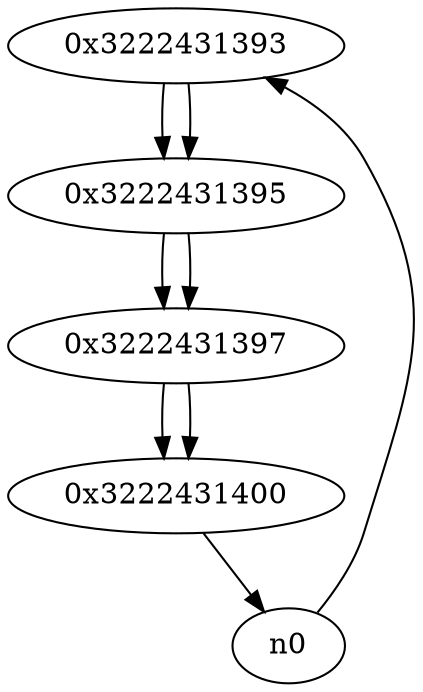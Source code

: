 digraph G{
/* nodes */
  n1 [label="0x3222431393"]
  n2 [label="0x3222431395"]
  n3 [label="0x3222431397"]
  n4 [label="0x3222431400"]
/* edges */
n1 -> n2;
n0 -> n1;
n2 -> n3;
n1 -> n2;
n3 -> n4;
n2 -> n3;
n4 -> n0;
n3 -> n4;
}
